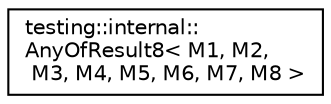digraph "Graphical Class Hierarchy"
{
  edge [fontname="Helvetica",fontsize="10",labelfontname="Helvetica",labelfontsize="10"];
  node [fontname="Helvetica",fontsize="10",shape=record];
  rankdir="LR";
  Node0 [label="testing::internal::\lAnyOfResult8\< M1, M2,\l M3, M4, M5, M6, M7, M8 \>",height=0.2,width=0.4,color="black", fillcolor="white", style="filled",URL="$structtesting_1_1internal_1_1AnyOfResult8.html"];
}
